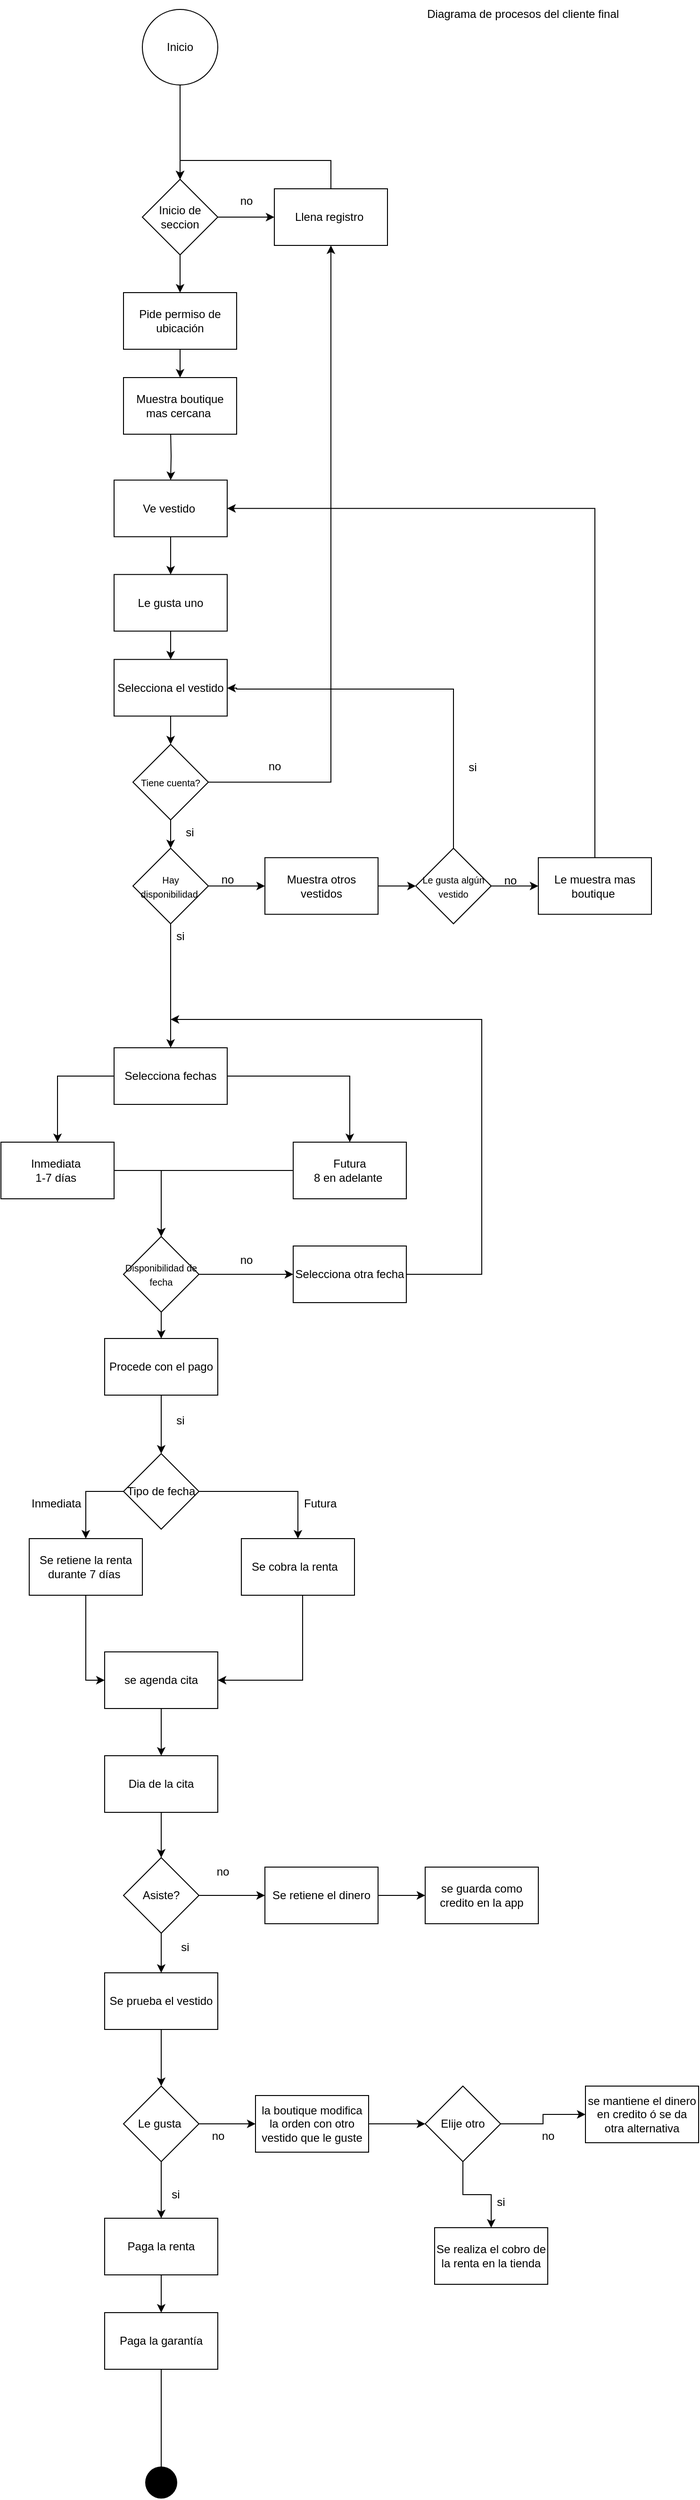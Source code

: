 <mxfile version="26.0.11">
  <diagram name="Página-1" id="iUcgVtEXMzRxBOgDlG7H">
    <mxGraphModel dx="1441" dy="804" grid="1" gridSize="10" guides="1" tooltips="1" connect="1" arrows="1" fold="1" page="1" pageScale="1" pageWidth="850" pageHeight="1100" math="0" shadow="0">
      <root>
        <mxCell id="0" />
        <mxCell id="1" parent="0" />
        <mxCell id="WFEBvDyZ01ctAkbv_m_T-6" value="" style="edgeStyle=orthogonalEdgeStyle;rounded=0;orthogonalLoop=1;jettySize=auto;html=1;" parent="1" source="MEIXtipWwkdmPV2Wa9fO-1" target="WFEBvDyZ01ctAkbv_m_T-5" edge="1">
          <mxGeometry relative="1" as="geometry" />
        </mxCell>
        <mxCell id="MEIXtipWwkdmPV2Wa9fO-1" value="Inicio" style="ellipse;whiteSpace=wrap;html=1;aspect=fixed;" parent="1" vertex="1">
          <mxGeometry x="160" y="40" width="80" height="80" as="geometry" />
        </mxCell>
        <mxCell id="WFEBvDyZ01ctAkbv_m_T-8" value="" style="edgeStyle=orthogonalEdgeStyle;rounded=0;orthogonalLoop=1;jettySize=auto;html=1;" parent="1" target="WFEBvDyZ01ctAkbv_m_T-7" edge="1">
          <mxGeometry relative="1" as="geometry">
            <mxPoint x="190" y="487" as="sourcePoint" />
          </mxGeometry>
        </mxCell>
        <mxCell id="WFEBvDyZ01ctAkbv_m_T-20" value="" style="edgeStyle=orthogonalEdgeStyle;rounded=0;orthogonalLoop=1;jettySize=auto;html=1;" parent="1" source="WFEBvDyZ01ctAkbv_m_T-5" target="WFEBvDyZ01ctAkbv_m_T-19" edge="1">
          <mxGeometry relative="1" as="geometry" />
        </mxCell>
        <mxCell id="WUyy9eq5CJhvRx1wRgJ9-2" value="" style="edgeStyle=orthogonalEdgeStyle;rounded=0;orthogonalLoop=1;jettySize=auto;html=1;" edge="1" parent="1" source="WFEBvDyZ01ctAkbv_m_T-5" target="WUyy9eq5CJhvRx1wRgJ9-1">
          <mxGeometry relative="1" as="geometry" />
        </mxCell>
        <mxCell id="WFEBvDyZ01ctAkbv_m_T-5" value="Inicio de seccion" style="rhombus;whiteSpace=wrap;html=1;" parent="1" vertex="1">
          <mxGeometry x="160" y="220" width="80" height="80" as="geometry" />
        </mxCell>
        <mxCell id="WFEBvDyZ01ctAkbv_m_T-10" value="" style="edgeStyle=orthogonalEdgeStyle;rounded=0;orthogonalLoop=1;jettySize=auto;html=1;" parent="1" source="WFEBvDyZ01ctAkbv_m_T-7" target="WFEBvDyZ01ctAkbv_m_T-9" edge="1">
          <mxGeometry relative="1" as="geometry" />
        </mxCell>
        <mxCell id="WFEBvDyZ01ctAkbv_m_T-7" value="Ve vestido&amp;nbsp;" style="whiteSpace=wrap;html=1;" parent="1" vertex="1">
          <mxGeometry x="130" y="538.62" width="120" height="60" as="geometry" />
        </mxCell>
        <mxCell id="WFEBvDyZ01ctAkbv_m_T-12" value="" style="edgeStyle=orthogonalEdgeStyle;rounded=0;orthogonalLoop=1;jettySize=auto;html=1;" parent="1" source="WFEBvDyZ01ctAkbv_m_T-9" target="WFEBvDyZ01ctAkbv_m_T-11" edge="1">
          <mxGeometry relative="1" as="geometry" />
        </mxCell>
        <mxCell id="WFEBvDyZ01ctAkbv_m_T-9" value="Le gusta uno" style="whiteSpace=wrap;html=1;" parent="1" vertex="1">
          <mxGeometry x="130" y="638.62" width="120" height="60" as="geometry" />
        </mxCell>
        <mxCell id="WFEBvDyZ01ctAkbv_m_T-14" value="" style="edgeStyle=orthogonalEdgeStyle;rounded=0;orthogonalLoop=1;jettySize=auto;html=1;" parent="1" source="WFEBvDyZ01ctAkbv_m_T-11" target="WFEBvDyZ01ctAkbv_m_T-13" edge="1">
          <mxGeometry relative="1" as="geometry" />
        </mxCell>
        <mxCell id="WFEBvDyZ01ctAkbv_m_T-11" value="Selecciona el vestido" style="whiteSpace=wrap;html=1;" parent="1" vertex="1">
          <mxGeometry x="130" y="728.62" width="120" height="60" as="geometry" />
        </mxCell>
        <mxCell id="WFEBvDyZ01ctAkbv_m_T-16" value="" style="edgeStyle=orthogonalEdgeStyle;rounded=0;orthogonalLoop=1;jettySize=auto;html=1;entryX=0.5;entryY=1;entryDx=0;entryDy=0;" parent="1" source="WFEBvDyZ01ctAkbv_m_T-13" target="WFEBvDyZ01ctAkbv_m_T-19" edge="1">
          <mxGeometry relative="1" as="geometry">
            <mxPoint x="359.96" y="490.0" as="targetPoint" />
          </mxGeometry>
        </mxCell>
        <mxCell id="WFEBvDyZ01ctAkbv_m_T-23" value="" style="edgeStyle=orthogonalEdgeStyle;rounded=0;orthogonalLoop=1;jettySize=auto;html=1;" parent="1" source="WFEBvDyZ01ctAkbv_m_T-13" target="WFEBvDyZ01ctAkbv_m_T-22" edge="1">
          <mxGeometry relative="1" as="geometry" />
        </mxCell>
        <mxCell id="WFEBvDyZ01ctAkbv_m_T-13" value="&lt;font style=&quot;font-size: 10px;&quot;&gt;Tiene cuenta?&lt;/font&gt;" style="rhombus;whiteSpace=wrap;html=1;" parent="1" vertex="1">
          <mxGeometry x="150" y="818.62" width="80" height="80" as="geometry" />
        </mxCell>
        <mxCell id="WFEBvDyZ01ctAkbv_m_T-21" style="edgeStyle=orthogonalEdgeStyle;rounded=0;orthogonalLoop=1;jettySize=auto;html=1;entryX=0.5;entryY=0;entryDx=0;entryDy=0;exitX=0.5;exitY=0;exitDx=0;exitDy=0;" parent="1" source="WFEBvDyZ01ctAkbv_m_T-19" target="WFEBvDyZ01ctAkbv_m_T-5" edge="1">
          <mxGeometry relative="1" as="geometry">
            <mxPoint x="360" y="220" as="sourcePoint" />
            <Array as="points">
              <mxPoint x="360" y="200" />
              <mxPoint x="200" y="200" />
            </Array>
          </mxGeometry>
        </mxCell>
        <mxCell id="WFEBvDyZ01ctAkbv_m_T-19" value="Llena registro&amp;nbsp;" style="whiteSpace=wrap;html=1;" parent="1" vertex="1">
          <mxGeometry x="300" y="230" width="120" height="60" as="geometry" />
        </mxCell>
        <mxCell id="WFEBvDyZ01ctAkbv_m_T-31" value="" style="edgeStyle=orthogonalEdgeStyle;rounded=0;orthogonalLoop=1;jettySize=auto;html=1;" parent="1" source="WFEBvDyZ01ctAkbv_m_T-22" target="WFEBvDyZ01ctAkbv_m_T-30" edge="1">
          <mxGeometry relative="1" as="geometry" />
        </mxCell>
        <mxCell id="WFEBvDyZ01ctAkbv_m_T-42" value="" style="edgeStyle=orthogonalEdgeStyle;rounded=0;orthogonalLoop=1;jettySize=auto;html=1;" parent="1" source="WFEBvDyZ01ctAkbv_m_T-22" target="WFEBvDyZ01ctAkbv_m_T-41" edge="1">
          <mxGeometry relative="1" as="geometry" />
        </mxCell>
        <mxCell id="WFEBvDyZ01ctAkbv_m_T-22" value="&lt;font style=&quot;font-size: 10px;&quot;&gt;Hay disponibilidad&amp;nbsp;&lt;/font&gt;" style="rhombus;whiteSpace=wrap;html=1;" parent="1" vertex="1">
          <mxGeometry x="150" y="928.62" width="80" height="80" as="geometry" />
        </mxCell>
        <mxCell id="WFEBvDyZ01ctAkbv_m_T-25" value="no" style="text;html=1;align=center;verticalAlign=middle;resizable=0;points=[];autosize=1;strokeColor=none;fillColor=none;" parent="1" vertex="1">
          <mxGeometry x="250" y="228" width="40" height="30" as="geometry" />
        </mxCell>
        <mxCell id="WFEBvDyZ01ctAkbv_m_T-27" value="no" style="text;html=1;align=center;verticalAlign=middle;resizable=0;points=[];autosize=1;strokeColor=none;fillColor=none;" parent="1" vertex="1">
          <mxGeometry x="280" y="826.62" width="40" height="30" as="geometry" />
        </mxCell>
        <mxCell id="WFEBvDyZ01ctAkbv_m_T-28" value="si" style="text;html=1;align=center;verticalAlign=middle;resizable=0;points=[];autosize=1;strokeColor=none;fillColor=none;" parent="1" vertex="1">
          <mxGeometry x="195" y="896.62" width="30" height="30" as="geometry" />
        </mxCell>
        <mxCell id="WUyy9eq5CJhvRx1wRgJ9-21" value="" style="edgeStyle=orthogonalEdgeStyle;rounded=0;orthogonalLoop=1;jettySize=auto;html=1;exitX=0;exitY=0.5;exitDx=0;exitDy=0;" edge="1" parent="1" source="WFEBvDyZ01ctAkbv_m_T-30" target="WUyy9eq5CJhvRx1wRgJ9-20">
          <mxGeometry relative="1" as="geometry" />
        </mxCell>
        <mxCell id="WUyy9eq5CJhvRx1wRgJ9-23" value="" style="edgeStyle=orthogonalEdgeStyle;rounded=0;orthogonalLoop=1;jettySize=auto;html=1;" edge="1" parent="1" source="WFEBvDyZ01ctAkbv_m_T-30" target="WUyy9eq5CJhvRx1wRgJ9-22">
          <mxGeometry relative="1" as="geometry" />
        </mxCell>
        <mxCell id="WFEBvDyZ01ctAkbv_m_T-30" value="Selecciona fechas" style="whiteSpace=wrap;html=1;" parent="1" vertex="1">
          <mxGeometry x="130" y="1140" width="120" height="60" as="geometry" />
        </mxCell>
        <mxCell id="WFEBvDyZ01ctAkbv_m_T-32" value="si" style="text;html=1;align=center;verticalAlign=middle;resizable=0;points=[];autosize=1;strokeColor=none;fillColor=none;" parent="1" vertex="1">
          <mxGeometry x="185" y="1006.62" width="30" height="30" as="geometry" />
        </mxCell>
        <mxCell id="WFEBvDyZ01ctAkbv_m_T-36" value="" style="edgeStyle=orthogonalEdgeStyle;rounded=0;orthogonalLoop=1;jettySize=auto;html=1;" parent="1" source="WFEBvDyZ01ctAkbv_m_T-33" target="WFEBvDyZ01ctAkbv_m_T-35" edge="1">
          <mxGeometry relative="1" as="geometry" />
        </mxCell>
        <mxCell id="WFEBvDyZ01ctAkbv_m_T-38" value="" style="edgeStyle=orthogonalEdgeStyle;rounded=0;orthogonalLoop=1;jettySize=auto;html=1;" parent="1" source="WFEBvDyZ01ctAkbv_m_T-33" target="WFEBvDyZ01ctAkbv_m_T-37" edge="1">
          <mxGeometry relative="1" as="geometry" />
        </mxCell>
        <mxCell id="WFEBvDyZ01ctAkbv_m_T-33" value="&lt;font style=&quot;font-size: 10px;&quot;&gt;Disponibilidad de fecha&lt;/font&gt;" style="rhombus;whiteSpace=wrap;html=1;" parent="1" vertex="1">
          <mxGeometry x="140" y="1340" width="80" height="80" as="geometry" />
        </mxCell>
        <mxCell id="WUyy9eq5CJhvRx1wRgJ9-26" style="edgeStyle=orthogonalEdgeStyle;rounded=0;orthogonalLoop=1;jettySize=auto;html=1;" edge="1" parent="1" source="WFEBvDyZ01ctAkbv_m_T-35">
          <mxGeometry relative="1" as="geometry">
            <mxPoint x="190" y="1110" as="targetPoint" />
            <Array as="points">
              <mxPoint x="520" y="1380" />
              <mxPoint x="520" y="1110" />
            </Array>
          </mxGeometry>
        </mxCell>
        <mxCell id="WFEBvDyZ01ctAkbv_m_T-35" value="Selecciona otra fecha" style="whiteSpace=wrap;html=1;" parent="1" vertex="1">
          <mxGeometry x="320" y="1350" width="120" height="60" as="geometry" />
        </mxCell>
        <mxCell id="WFEBvDyZ01ctAkbv_m_T-45" value="" style="edgeStyle=orthogonalEdgeStyle;rounded=0;orthogonalLoop=1;jettySize=auto;html=1;" parent="1" source="WFEBvDyZ01ctAkbv_m_T-37" target="WFEBvDyZ01ctAkbv_m_T-44" edge="1">
          <mxGeometry relative="1" as="geometry" />
        </mxCell>
        <mxCell id="WFEBvDyZ01ctAkbv_m_T-37" value="Procede con el pago" style="whiteSpace=wrap;html=1;" parent="1" vertex="1">
          <mxGeometry x="120" y="1448" width="120" height="60" as="geometry" />
        </mxCell>
        <mxCell id="WFEBvDyZ01ctAkbv_m_T-39" value="no" style="text;html=1;align=center;verticalAlign=middle;resizable=0;points=[];autosize=1;strokeColor=none;fillColor=none;" parent="1" vertex="1">
          <mxGeometry x="250" y="1350" width="40" height="30" as="geometry" />
        </mxCell>
        <mxCell id="WFEBvDyZ01ctAkbv_m_T-40" value="si" style="text;html=1;align=center;verticalAlign=middle;resizable=0;points=[];autosize=1;strokeColor=none;fillColor=none;" parent="1" vertex="1">
          <mxGeometry x="185" y="1520" width="30" height="30" as="geometry" />
        </mxCell>
        <mxCell id="WUyy9eq5CJhvRx1wRgJ9-10" value="" style="edgeStyle=orthogonalEdgeStyle;rounded=0;orthogonalLoop=1;jettySize=auto;html=1;" edge="1" parent="1" source="WFEBvDyZ01ctAkbv_m_T-41" target="WUyy9eq5CJhvRx1wRgJ9-9">
          <mxGeometry relative="1" as="geometry" />
        </mxCell>
        <mxCell id="WFEBvDyZ01ctAkbv_m_T-41" value="Muestra otros vestidos" style="whiteSpace=wrap;html=1;" parent="1" vertex="1">
          <mxGeometry x="290" y="938.62" width="120" height="60" as="geometry" />
        </mxCell>
        <mxCell id="WFEBvDyZ01ctAkbv_m_T-43" value="no" style="text;html=1;align=center;verticalAlign=middle;resizable=0;points=[];autosize=1;strokeColor=none;fillColor=none;" parent="1" vertex="1">
          <mxGeometry x="230" y="946.62" width="40" height="30" as="geometry" />
        </mxCell>
        <mxCell id="WFEBvDyZ01ctAkbv_m_T-47" value="" style="edgeStyle=orthogonalEdgeStyle;rounded=0;orthogonalLoop=1;jettySize=auto;html=1;" parent="1" source="WFEBvDyZ01ctAkbv_m_T-44" target="WFEBvDyZ01ctAkbv_m_T-46" edge="1">
          <mxGeometry relative="1" as="geometry" />
        </mxCell>
        <mxCell id="WUyy9eq5CJhvRx1wRgJ9-28" value="" style="edgeStyle=orthogonalEdgeStyle;rounded=0;orthogonalLoop=1;jettySize=auto;html=1;exitX=0;exitY=0.5;exitDx=0;exitDy=0;" edge="1" parent="1" source="WFEBvDyZ01ctAkbv_m_T-44" target="WUyy9eq5CJhvRx1wRgJ9-27">
          <mxGeometry relative="1" as="geometry">
            <mxPoint x="130" y="1600" as="sourcePoint" />
            <Array as="points">
              <mxPoint x="100" y="1610" />
            </Array>
          </mxGeometry>
        </mxCell>
        <mxCell id="WFEBvDyZ01ctAkbv_m_T-44" value="Tipo de fecha" style="rhombus;whiteSpace=wrap;html=1;" parent="1" vertex="1">
          <mxGeometry x="140" y="1570" width="80" height="80" as="geometry" />
        </mxCell>
        <mxCell id="WUyy9eq5CJhvRx1wRgJ9-32" style="edgeStyle=orthogonalEdgeStyle;rounded=0;orthogonalLoop=1;jettySize=auto;html=1;entryX=1;entryY=0.5;entryDx=0;entryDy=0;" edge="1" parent="1" source="WFEBvDyZ01ctAkbv_m_T-46" target="WFEBvDyZ01ctAkbv_m_T-52">
          <mxGeometry relative="1" as="geometry">
            <Array as="points">
              <mxPoint x="330" y="1810" />
            </Array>
          </mxGeometry>
        </mxCell>
        <mxCell id="WFEBvDyZ01ctAkbv_m_T-46" value="Se cobra la renta&amp;nbsp;&amp;nbsp;" style="whiteSpace=wrap;html=1;" parent="1" vertex="1">
          <mxGeometry x="265" y="1660" width="120" height="60" as="geometry" />
        </mxCell>
        <mxCell id="WFEBvDyZ01ctAkbv_m_T-57" value="" style="edgeStyle=orthogonalEdgeStyle;rounded=0;orthogonalLoop=1;jettySize=auto;html=1;" parent="1" source="WFEBvDyZ01ctAkbv_m_T-52" target="WFEBvDyZ01ctAkbv_m_T-56" edge="1">
          <mxGeometry relative="1" as="geometry" />
        </mxCell>
        <mxCell id="WFEBvDyZ01ctAkbv_m_T-52" value="se agenda cita" style="whiteSpace=wrap;html=1;" parent="1" vertex="1">
          <mxGeometry x="120" y="1780" width="120" height="60" as="geometry" />
        </mxCell>
        <mxCell id="WFEBvDyZ01ctAkbv_m_T-61" value="" style="edgeStyle=orthogonalEdgeStyle;rounded=0;orthogonalLoop=1;jettySize=auto;html=1;" parent="1" source="WFEBvDyZ01ctAkbv_m_T-56" target="WFEBvDyZ01ctAkbv_m_T-60" edge="1">
          <mxGeometry relative="1" as="geometry" />
        </mxCell>
        <mxCell id="WFEBvDyZ01ctAkbv_m_T-56" value="Dia de la cita" style="whiteSpace=wrap;html=1;" parent="1" vertex="1">
          <mxGeometry x="120" y="1890" width="120" height="60" as="geometry" />
        </mxCell>
        <mxCell id="WFEBvDyZ01ctAkbv_m_T-63" value="" style="edgeStyle=orthogonalEdgeStyle;rounded=0;orthogonalLoop=1;jettySize=auto;html=1;" parent="1" source="WFEBvDyZ01ctAkbv_m_T-60" target="WFEBvDyZ01ctAkbv_m_T-62" edge="1">
          <mxGeometry relative="1" as="geometry" />
        </mxCell>
        <mxCell id="WFEBvDyZ01ctAkbv_m_T-70" value="" style="edgeStyle=orthogonalEdgeStyle;rounded=0;orthogonalLoop=1;jettySize=auto;html=1;" parent="1" source="WFEBvDyZ01ctAkbv_m_T-60" target="WFEBvDyZ01ctAkbv_m_T-69" edge="1">
          <mxGeometry relative="1" as="geometry" />
        </mxCell>
        <mxCell id="WFEBvDyZ01ctAkbv_m_T-60" value="Asiste?" style="rhombus;whiteSpace=wrap;html=1;" parent="1" vertex="1">
          <mxGeometry x="140" y="1998" width="80" height="80" as="geometry" />
        </mxCell>
        <mxCell id="WFEBvDyZ01ctAkbv_m_T-68" value="" style="edgeStyle=orthogonalEdgeStyle;rounded=0;orthogonalLoop=1;jettySize=auto;html=1;" parent="1" source="WFEBvDyZ01ctAkbv_m_T-62" target="WFEBvDyZ01ctAkbv_m_T-67" edge="1">
          <mxGeometry relative="1" as="geometry" />
        </mxCell>
        <mxCell id="WFEBvDyZ01ctAkbv_m_T-62" value="Se retiene el dinero" style="whiteSpace=wrap;html=1;" parent="1" vertex="1">
          <mxGeometry x="290" y="2008" width="120" height="60" as="geometry" />
        </mxCell>
        <mxCell id="WFEBvDyZ01ctAkbv_m_T-67" value="se guarda como credito en la app" style="whiteSpace=wrap;html=1;" parent="1" vertex="1">
          <mxGeometry x="460" y="2008" width="120" height="60" as="geometry" />
        </mxCell>
        <mxCell id="WFEBvDyZ01ctAkbv_m_T-72" value="" style="edgeStyle=orthogonalEdgeStyle;rounded=0;orthogonalLoop=1;jettySize=auto;html=1;" parent="1" source="WFEBvDyZ01ctAkbv_m_T-69" target="WFEBvDyZ01ctAkbv_m_T-71" edge="1">
          <mxGeometry relative="1" as="geometry" />
        </mxCell>
        <mxCell id="WFEBvDyZ01ctAkbv_m_T-69" value="Se prueba el vestido" style="whiteSpace=wrap;html=1;" parent="1" vertex="1">
          <mxGeometry x="120" y="2120" width="120" height="60" as="geometry" />
        </mxCell>
        <mxCell id="WFEBvDyZ01ctAkbv_m_T-74" value="" style="edgeStyle=orthogonalEdgeStyle;rounded=0;orthogonalLoop=1;jettySize=auto;html=1;" parent="1" source="WFEBvDyZ01ctAkbv_m_T-71" target="WFEBvDyZ01ctAkbv_m_T-73" edge="1">
          <mxGeometry relative="1" as="geometry" />
        </mxCell>
        <mxCell id="WFEBvDyZ01ctAkbv_m_T-76" value="" style="edgeStyle=orthogonalEdgeStyle;rounded=0;orthogonalLoop=1;jettySize=auto;html=1;" parent="1" source="WFEBvDyZ01ctAkbv_m_T-71" target="WFEBvDyZ01ctAkbv_m_T-75" edge="1">
          <mxGeometry relative="1" as="geometry" />
        </mxCell>
        <mxCell id="WFEBvDyZ01ctAkbv_m_T-71" value="Le gusta&amp;nbsp;" style="rhombus;whiteSpace=wrap;html=1;" parent="1" vertex="1">
          <mxGeometry x="140" y="2240" width="80" height="80" as="geometry" />
        </mxCell>
        <mxCell id="WUyy9eq5CJhvRx1wRgJ9-34" value="" style="edgeStyle=orthogonalEdgeStyle;rounded=0;orthogonalLoop=1;jettySize=auto;html=1;" edge="1" parent="1" source="WFEBvDyZ01ctAkbv_m_T-73" target="WUyy9eq5CJhvRx1wRgJ9-33">
          <mxGeometry relative="1" as="geometry" />
        </mxCell>
        <mxCell id="WFEBvDyZ01ctAkbv_m_T-73" value="Paga la renta" style="whiteSpace=wrap;html=1;" parent="1" vertex="1">
          <mxGeometry x="120" y="2380" width="120" height="60" as="geometry" />
        </mxCell>
        <mxCell id="WFEBvDyZ01ctAkbv_m_T-206" value="" style="edgeStyle=orthogonalEdgeStyle;rounded=0;orthogonalLoop=1;jettySize=auto;html=1;" parent="1" source="WFEBvDyZ01ctAkbv_m_T-75" target="WFEBvDyZ01ctAkbv_m_T-205" edge="1">
          <mxGeometry relative="1" as="geometry" />
        </mxCell>
        <mxCell id="WFEBvDyZ01ctAkbv_m_T-75" value="la boutique modifica la orden con otro vestido que le guste" style="whiteSpace=wrap;html=1;" parent="1" vertex="1">
          <mxGeometry x="280" y="2250" width="120" height="60" as="geometry" />
        </mxCell>
        <mxCell id="WFEBvDyZ01ctAkbv_m_T-196" value="Diagrama de procesos del cliente final&amp;nbsp;" style="text;html=1;align=center;verticalAlign=middle;resizable=0;points=[];autosize=1;strokeColor=none;fillColor=none;" parent="1" vertex="1">
          <mxGeometry x="450" y="30" width="230" height="30" as="geometry" />
        </mxCell>
        <mxCell id="WFEBvDyZ01ctAkbv_m_T-199" value="no" style="text;html=1;align=center;verticalAlign=middle;resizable=0;points=[];autosize=1;strokeColor=none;fillColor=none;" parent="1" vertex="1">
          <mxGeometry x="225" y="1998" width="40" height="30" as="geometry" />
        </mxCell>
        <mxCell id="WFEBvDyZ01ctAkbv_m_T-200" value="si" style="text;html=1;align=center;verticalAlign=middle;resizable=0;points=[];autosize=1;strokeColor=none;fillColor=none;" parent="1" vertex="1">
          <mxGeometry x="190" y="2078" width="30" height="30" as="geometry" />
        </mxCell>
        <mxCell id="WFEBvDyZ01ctAkbv_m_T-201" value="no" style="text;html=1;align=center;verticalAlign=middle;resizable=0;points=[];autosize=1;strokeColor=none;fillColor=none;" parent="1" vertex="1">
          <mxGeometry x="220" y="2278" width="40" height="30" as="geometry" />
        </mxCell>
        <mxCell id="WFEBvDyZ01ctAkbv_m_T-202" value="si" style="text;html=1;align=center;verticalAlign=middle;resizable=0;points=[];autosize=1;strokeColor=none;fillColor=none;" parent="1" vertex="1">
          <mxGeometry x="180" y="2340" width="30" height="30" as="geometry" />
        </mxCell>
        <mxCell id="WFEBvDyZ01ctAkbv_m_T-208" value="" style="edgeStyle=orthogonalEdgeStyle;rounded=0;orthogonalLoop=1;jettySize=auto;html=1;" parent="1" source="WFEBvDyZ01ctAkbv_m_T-205" target="WFEBvDyZ01ctAkbv_m_T-207" edge="1">
          <mxGeometry relative="1" as="geometry">
            <mxPoint x="630" y="2310" as="targetPoint" />
          </mxGeometry>
        </mxCell>
        <mxCell id="WFEBvDyZ01ctAkbv_m_T-210" value="" style="edgeStyle=orthogonalEdgeStyle;rounded=0;orthogonalLoop=1;jettySize=auto;html=1;" parent="1" source="WFEBvDyZ01ctAkbv_m_T-205" target="WFEBvDyZ01ctAkbv_m_T-209" edge="1">
          <mxGeometry relative="1" as="geometry" />
        </mxCell>
        <mxCell id="WFEBvDyZ01ctAkbv_m_T-205" value="Elije otro" style="rhombus;whiteSpace=wrap;html=1;" parent="1" vertex="1">
          <mxGeometry x="460" y="2240" width="80" height="80" as="geometry" />
        </mxCell>
        <mxCell id="WFEBvDyZ01ctAkbv_m_T-207" value="se mantiene el dinero en credito ó se da otra alternativa" style="whiteSpace=wrap;html=1;" parent="1" vertex="1">
          <mxGeometry x="630" y="2240" width="120" height="60" as="geometry" />
        </mxCell>
        <mxCell id="WFEBvDyZ01ctAkbv_m_T-209" value="Se realiza el cobro de la renta en la tienda" style="whiteSpace=wrap;html=1;" parent="1" vertex="1">
          <mxGeometry x="470" y="2390" width="120" height="60" as="geometry" />
        </mxCell>
        <mxCell id="WFEBvDyZ01ctAkbv_m_T-211" value="no" style="text;html=1;align=center;verticalAlign=middle;resizable=0;points=[];autosize=1;strokeColor=none;fillColor=none;" parent="1" vertex="1">
          <mxGeometry x="570" y="2278" width="40" height="30" as="geometry" />
        </mxCell>
        <mxCell id="WFEBvDyZ01ctAkbv_m_T-212" value="si" style="text;html=1;align=center;verticalAlign=middle;resizable=0;points=[];autosize=1;strokeColor=none;fillColor=none;" parent="1" vertex="1">
          <mxGeometry x="525" y="2348" width="30" height="30" as="geometry" />
        </mxCell>
        <mxCell id="WUyy9eq5CJhvRx1wRgJ9-5" value="" style="edgeStyle=orthogonalEdgeStyle;rounded=0;orthogonalLoop=1;jettySize=auto;html=1;" edge="1" parent="1" source="WUyy9eq5CJhvRx1wRgJ9-1" target="WUyy9eq5CJhvRx1wRgJ9-4">
          <mxGeometry relative="1" as="geometry" />
        </mxCell>
        <mxCell id="WUyy9eq5CJhvRx1wRgJ9-1" value="Pide permiso de ubicación" style="whiteSpace=wrap;html=1;" vertex="1" parent="1">
          <mxGeometry x="140" y="340" width="120" height="60" as="geometry" />
        </mxCell>
        <mxCell id="WUyy9eq5CJhvRx1wRgJ9-4" value="Muestra boutique mas cercana&amp;nbsp;" style="whiteSpace=wrap;html=1;" vertex="1" parent="1">
          <mxGeometry x="140" y="430" width="120" height="60" as="geometry" />
        </mxCell>
        <mxCell id="WUyy9eq5CJhvRx1wRgJ9-13" value="" style="edgeStyle=orthogonalEdgeStyle;rounded=0;orthogonalLoop=1;jettySize=auto;html=1;" edge="1" parent="1" source="WUyy9eq5CJhvRx1wRgJ9-9" target="WUyy9eq5CJhvRx1wRgJ9-12">
          <mxGeometry relative="1" as="geometry" />
        </mxCell>
        <mxCell id="WUyy9eq5CJhvRx1wRgJ9-19" style="edgeStyle=orthogonalEdgeStyle;rounded=0;orthogonalLoop=1;jettySize=auto;html=1;" edge="1" parent="1" source="WUyy9eq5CJhvRx1wRgJ9-9" target="WFEBvDyZ01ctAkbv_m_T-11">
          <mxGeometry relative="1" as="geometry">
            <mxPoint x="260" y="750" as="targetPoint" />
            <Array as="points">
              <mxPoint x="490" y="760" />
              <mxPoint x="260" y="760" />
              <mxPoint x="260" y="759" />
            </Array>
          </mxGeometry>
        </mxCell>
        <mxCell id="WUyy9eq5CJhvRx1wRgJ9-9" value="&lt;font style=&quot;font-size: 10px;&quot;&gt;Le gusta algún vestido&lt;/font&gt;" style="rhombus;whiteSpace=wrap;html=1;" vertex="1" parent="1">
          <mxGeometry x="450" y="928.62" width="80" height="80" as="geometry" />
        </mxCell>
        <mxCell id="WUyy9eq5CJhvRx1wRgJ9-18" style="edgeStyle=orthogonalEdgeStyle;rounded=0;orthogonalLoop=1;jettySize=auto;html=1;entryX=1;entryY=0.5;entryDx=0;entryDy=0;exitX=0.907;exitY=0.029;exitDx=0;exitDy=0;exitPerimeter=0;" edge="1" parent="1" source="WUyy9eq5CJhvRx1wRgJ9-12" target="WFEBvDyZ01ctAkbv_m_T-7">
          <mxGeometry relative="1" as="geometry">
            <Array as="points">
              <mxPoint x="689" y="939" />
              <mxPoint x="640" y="939" />
              <mxPoint x="640" y="569" />
            </Array>
          </mxGeometry>
        </mxCell>
        <mxCell id="WUyy9eq5CJhvRx1wRgJ9-12" value="Le muestra mas boutique&amp;nbsp;" style="whiteSpace=wrap;html=1;" vertex="1" parent="1">
          <mxGeometry x="580" y="938.62" width="120" height="60" as="geometry" />
        </mxCell>
        <mxCell id="WUyy9eq5CJhvRx1wRgJ9-16" value="si" style="text;html=1;align=center;verticalAlign=middle;resizable=0;points=[];autosize=1;strokeColor=none;fillColor=none;" vertex="1" parent="1">
          <mxGeometry x="495" y="828" width="30" height="30" as="geometry" />
        </mxCell>
        <mxCell id="WUyy9eq5CJhvRx1wRgJ9-17" value="no" style="text;html=1;align=center;verticalAlign=middle;resizable=0;points=[];autosize=1;strokeColor=none;fillColor=none;" vertex="1" parent="1">
          <mxGeometry x="530" y="948" width="40" height="30" as="geometry" />
        </mxCell>
        <mxCell id="WUyy9eq5CJhvRx1wRgJ9-24" style="edgeStyle=orthogonalEdgeStyle;rounded=0;orthogonalLoop=1;jettySize=auto;html=1;entryX=0.5;entryY=0;entryDx=0;entryDy=0;" edge="1" parent="1" source="WUyy9eq5CJhvRx1wRgJ9-20" target="WFEBvDyZ01ctAkbv_m_T-33">
          <mxGeometry relative="1" as="geometry" />
        </mxCell>
        <mxCell id="WUyy9eq5CJhvRx1wRgJ9-20" value="Inmediata&amp;nbsp;&lt;div&gt;1-7 días&amp;nbsp;&lt;/div&gt;" style="whiteSpace=wrap;html=1;" vertex="1" parent="1">
          <mxGeometry x="10" y="1240" width="120" height="60" as="geometry" />
        </mxCell>
        <mxCell id="WUyy9eq5CJhvRx1wRgJ9-25" style="edgeStyle=orthogonalEdgeStyle;rounded=0;orthogonalLoop=1;jettySize=auto;html=1;entryX=0.5;entryY=0;entryDx=0;entryDy=0;" edge="1" parent="1" source="WUyy9eq5CJhvRx1wRgJ9-22" target="WFEBvDyZ01ctAkbv_m_T-33">
          <mxGeometry relative="1" as="geometry">
            <mxPoint x="180" y="1500" as="targetPoint" />
          </mxGeometry>
        </mxCell>
        <mxCell id="WUyy9eq5CJhvRx1wRgJ9-22" value="Futura&lt;div&gt;8 en adelante&amp;nbsp;&lt;/div&gt;" style="whiteSpace=wrap;html=1;" vertex="1" parent="1">
          <mxGeometry x="320" y="1240" width="120" height="60" as="geometry" />
        </mxCell>
        <mxCell id="WUyy9eq5CJhvRx1wRgJ9-31" style="edgeStyle=orthogonalEdgeStyle;rounded=0;orthogonalLoop=1;jettySize=auto;html=1;entryX=0;entryY=0.5;entryDx=0;entryDy=0;" edge="1" parent="1" source="WUyy9eq5CJhvRx1wRgJ9-27" target="WFEBvDyZ01ctAkbv_m_T-52">
          <mxGeometry relative="1" as="geometry" />
        </mxCell>
        <mxCell id="WUyy9eq5CJhvRx1wRgJ9-27" value="Se retiene la renta durante 7 días&amp;nbsp;" style="whiteSpace=wrap;html=1;" vertex="1" parent="1">
          <mxGeometry x="40" y="1660" width="120" height="60" as="geometry" />
        </mxCell>
        <mxCell id="WUyy9eq5CJhvRx1wRgJ9-29" value="Inmediata&amp;nbsp;" style="text;html=1;align=center;verticalAlign=middle;resizable=0;points=[];autosize=1;strokeColor=none;fillColor=none;" vertex="1" parent="1">
          <mxGeometry x="30" y="1608" width="80" height="30" as="geometry" />
        </mxCell>
        <mxCell id="WUyy9eq5CJhvRx1wRgJ9-30" value="Futura&amp;nbsp;" style="text;html=1;align=center;verticalAlign=middle;resizable=0;points=[];autosize=1;strokeColor=none;fillColor=none;" vertex="1" parent="1">
          <mxGeometry x="320" y="1608" width="60" height="30" as="geometry" />
        </mxCell>
        <mxCell id="WUyy9eq5CJhvRx1wRgJ9-38" value="" style="edgeStyle=orthogonalEdgeStyle;rounded=0;orthogonalLoop=1;jettySize=auto;html=1;" edge="1" parent="1" source="WUyy9eq5CJhvRx1wRgJ9-33" target="WUyy9eq5CJhvRx1wRgJ9-37">
          <mxGeometry relative="1" as="geometry" />
        </mxCell>
        <mxCell id="WUyy9eq5CJhvRx1wRgJ9-33" value="Paga la garantía" style="whiteSpace=wrap;html=1;" vertex="1" parent="1">
          <mxGeometry x="120" y="2480" width="120" height="60" as="geometry" />
        </mxCell>
        <mxCell id="WUyy9eq5CJhvRx1wRgJ9-37" value="" style="shape=waypoint;sketch=0;size=6;pointerEvents=1;points=[];fillColor=default;resizable=0;rotatable=0;perimeter=centerPerimeter;snapToPoint=1;perimeterSpacing=2;strokeWidth=15;" vertex="1" parent="1">
          <mxGeometry x="170" y="2650" width="20" height="20" as="geometry" />
        </mxCell>
      </root>
    </mxGraphModel>
  </diagram>
</mxfile>
